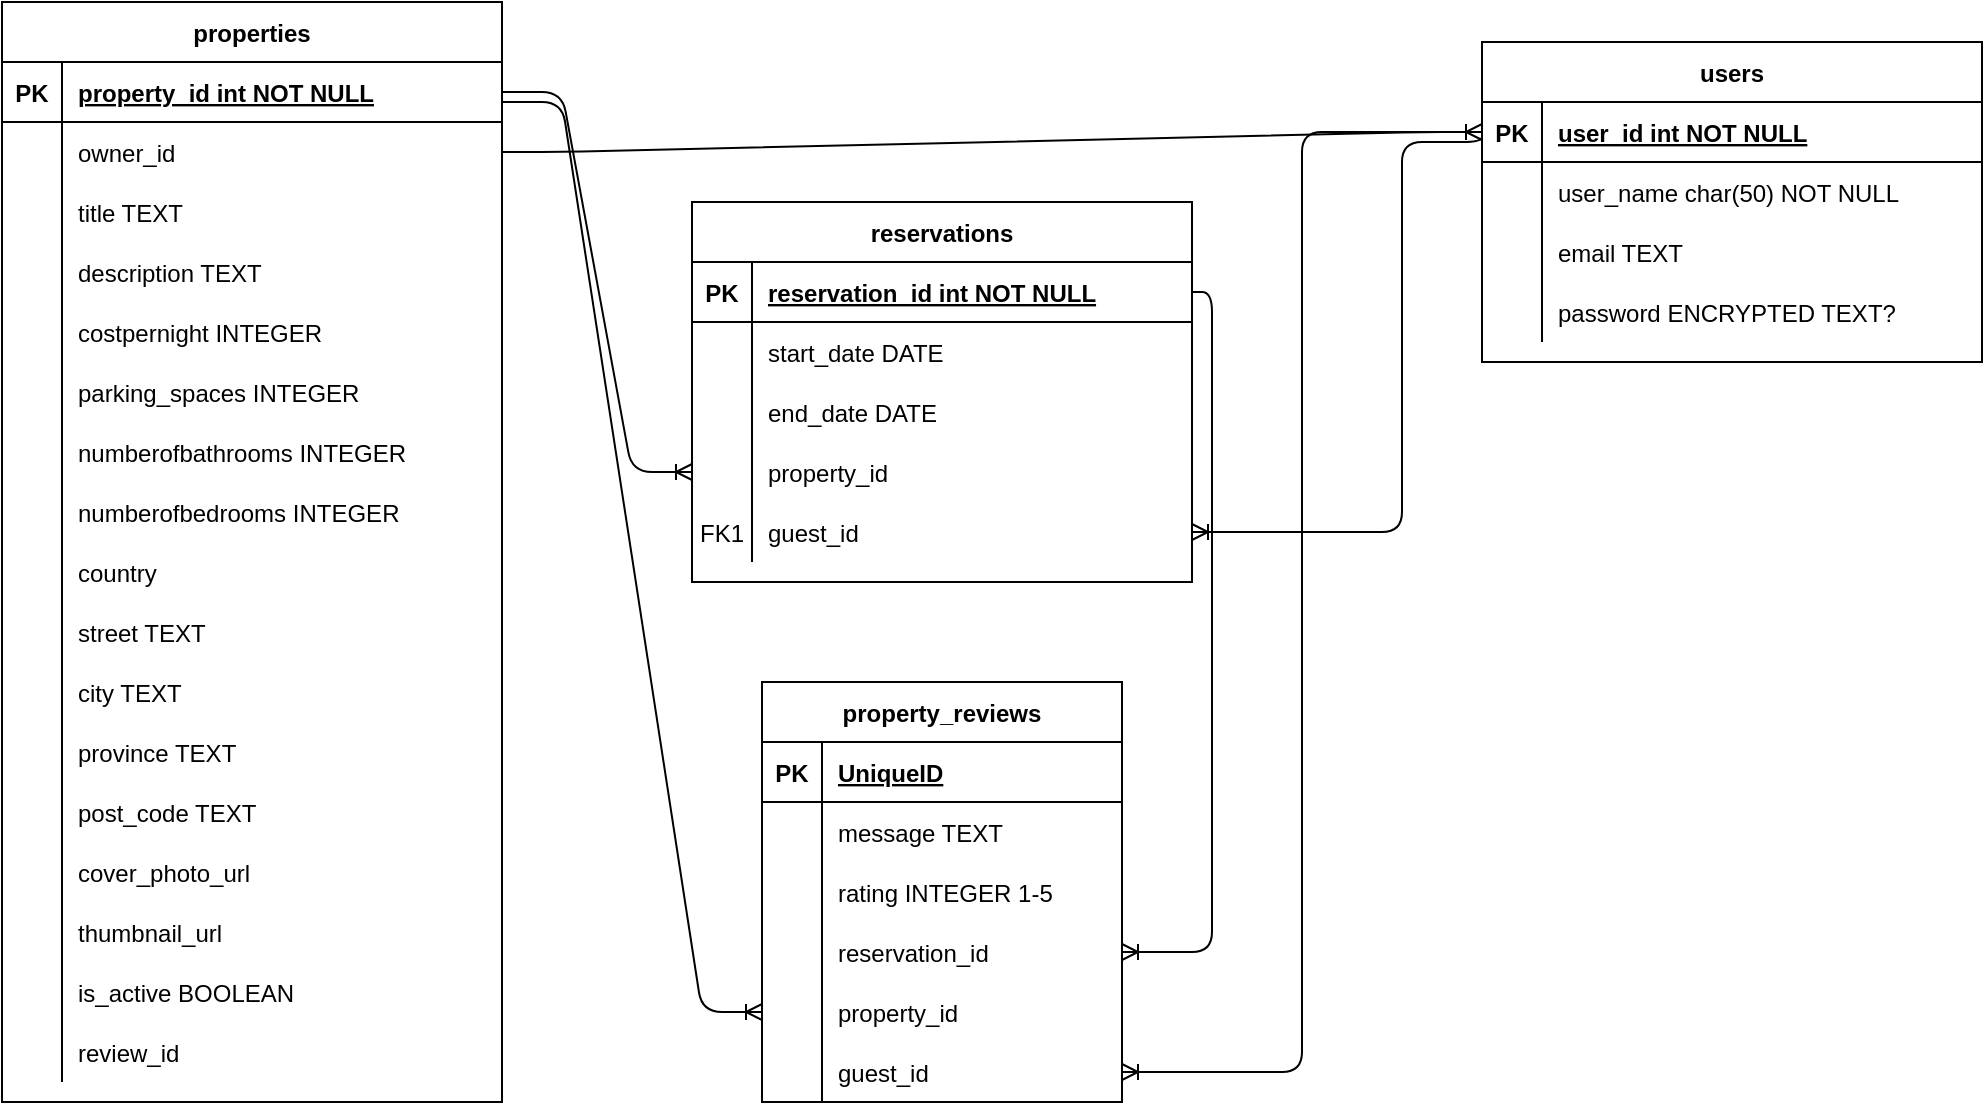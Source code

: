 <mxfile version="13.6.3" type="github">
  <diagram id="R2lEEEUBdFMjLlhIrx00" name="Page-1">
    <mxGraphModel dx="1298" dy="717" grid="1" gridSize="10" guides="1" tooltips="1" connect="1" arrows="1" fold="1" page="1" pageScale="1" pageWidth="1100" pageHeight="850" math="0" shadow="0" extFonts="Permanent Marker^https://fonts.googleapis.com/css?family=Permanent+Marker">
      <root>
        <mxCell id="0" />
        <mxCell id="1" parent="0" />
        <mxCell id="C-vyLk0tnHw3VtMMgP7b-2" value="properties" style="shape=table;startSize=30;container=1;collapsible=1;childLayout=tableLayout;fixedRows=1;rowLines=0;fontStyle=1;align=center;resizeLast=1;" parent="1" vertex="1">
          <mxGeometry x="80" y="20" width="250" height="550" as="geometry" />
        </mxCell>
        <mxCell id="C-vyLk0tnHw3VtMMgP7b-3" value="" style="shape=partialRectangle;collapsible=0;dropTarget=0;pointerEvents=0;fillColor=none;points=[[0,0.5],[1,0.5]];portConstraint=eastwest;top=0;left=0;right=0;bottom=1;" parent="C-vyLk0tnHw3VtMMgP7b-2" vertex="1">
          <mxGeometry y="30" width="250" height="30" as="geometry" />
        </mxCell>
        <mxCell id="C-vyLk0tnHw3VtMMgP7b-4" value="PK" style="shape=partialRectangle;overflow=hidden;connectable=0;fillColor=none;top=0;left=0;bottom=0;right=0;fontStyle=1;" parent="C-vyLk0tnHw3VtMMgP7b-3" vertex="1">
          <mxGeometry width="30" height="30" as="geometry" />
        </mxCell>
        <mxCell id="C-vyLk0tnHw3VtMMgP7b-5" value="property_id int NOT NULL " style="shape=partialRectangle;overflow=hidden;connectable=0;fillColor=none;top=0;left=0;bottom=0;right=0;align=left;spacingLeft=6;fontStyle=5;" parent="C-vyLk0tnHw3VtMMgP7b-3" vertex="1">
          <mxGeometry x="30" width="220" height="30" as="geometry" />
        </mxCell>
        <mxCell id="7va8CtGLx5WnypO9OoYM-45" value="" style="shape=partialRectangle;collapsible=0;dropTarget=0;pointerEvents=0;fillColor=none;top=0;left=0;bottom=0;right=0;points=[[0,0.5],[1,0.5]];portConstraint=eastwest;" vertex="1" parent="C-vyLk0tnHw3VtMMgP7b-2">
          <mxGeometry y="60" width="250" height="30" as="geometry" />
        </mxCell>
        <mxCell id="7va8CtGLx5WnypO9OoYM-46" value="" style="shape=partialRectangle;connectable=0;fillColor=none;top=0;left=0;bottom=0;right=0;editable=1;overflow=hidden;" vertex="1" parent="7va8CtGLx5WnypO9OoYM-45">
          <mxGeometry width="30" height="30" as="geometry" />
        </mxCell>
        <mxCell id="7va8CtGLx5WnypO9OoYM-47" value="owner_id" style="shape=partialRectangle;connectable=0;fillColor=none;top=0;left=0;bottom=0;right=0;align=left;spacingLeft=6;overflow=hidden;" vertex="1" parent="7va8CtGLx5WnypO9OoYM-45">
          <mxGeometry x="30" width="220" height="30" as="geometry" />
        </mxCell>
        <mxCell id="C-vyLk0tnHw3VtMMgP7b-6" value="" style="shape=partialRectangle;collapsible=0;dropTarget=0;pointerEvents=0;fillColor=none;points=[[0,0.5],[1,0.5]];portConstraint=eastwest;top=0;left=0;right=0;bottom=0;" parent="C-vyLk0tnHw3VtMMgP7b-2" vertex="1">
          <mxGeometry y="90" width="250" height="30" as="geometry" />
        </mxCell>
        <mxCell id="C-vyLk0tnHw3VtMMgP7b-7" value="" style="shape=partialRectangle;overflow=hidden;connectable=0;fillColor=none;top=0;left=0;bottom=0;right=0;" parent="C-vyLk0tnHw3VtMMgP7b-6" vertex="1">
          <mxGeometry width="30" height="30" as="geometry" />
        </mxCell>
        <mxCell id="C-vyLk0tnHw3VtMMgP7b-8" value="title TEXT" style="shape=partialRectangle;overflow=hidden;connectable=0;fillColor=none;top=0;left=0;bottom=0;right=0;align=left;spacingLeft=6;" parent="C-vyLk0tnHw3VtMMgP7b-6" vertex="1">
          <mxGeometry x="30" width="220" height="30" as="geometry" />
        </mxCell>
        <mxCell id="7va8CtGLx5WnypO9OoYM-20" value="" style="shape=partialRectangle;collapsible=0;dropTarget=0;pointerEvents=0;fillColor=none;top=0;left=0;bottom=0;right=0;points=[[0,0.5],[1,0.5]];portConstraint=eastwest;" vertex="1" parent="C-vyLk0tnHw3VtMMgP7b-2">
          <mxGeometry y="120" width="250" height="30" as="geometry" />
        </mxCell>
        <mxCell id="7va8CtGLx5WnypO9OoYM-21" value="" style="shape=partialRectangle;connectable=0;fillColor=none;top=0;left=0;bottom=0;right=0;editable=1;overflow=hidden;" vertex="1" parent="7va8CtGLx5WnypO9OoYM-20">
          <mxGeometry width="30" height="30" as="geometry" />
        </mxCell>
        <mxCell id="7va8CtGLx5WnypO9OoYM-22" value="description TEXT" style="shape=partialRectangle;connectable=0;fillColor=none;top=0;left=0;bottom=0;right=0;align=left;spacingLeft=6;overflow=hidden;" vertex="1" parent="7va8CtGLx5WnypO9OoYM-20">
          <mxGeometry x="30" width="220" height="30" as="geometry" />
        </mxCell>
        <mxCell id="7va8CtGLx5WnypO9OoYM-24" value="" style="shape=partialRectangle;collapsible=0;dropTarget=0;pointerEvents=0;fillColor=none;top=0;left=0;bottom=0;right=0;points=[[0,0.5],[1,0.5]];portConstraint=eastwest;" vertex="1" parent="C-vyLk0tnHw3VtMMgP7b-2">
          <mxGeometry y="150" width="250" height="30" as="geometry" />
        </mxCell>
        <mxCell id="7va8CtGLx5WnypO9OoYM-25" value="" style="shape=partialRectangle;connectable=0;fillColor=none;top=0;left=0;bottom=0;right=0;editable=1;overflow=hidden;" vertex="1" parent="7va8CtGLx5WnypO9OoYM-24">
          <mxGeometry width="30" height="30" as="geometry" />
        </mxCell>
        <mxCell id="7va8CtGLx5WnypO9OoYM-26" value="costpernight INTEGER" style="shape=partialRectangle;connectable=0;fillColor=none;top=0;left=0;bottom=0;right=0;align=left;spacingLeft=6;overflow=hidden;" vertex="1" parent="7va8CtGLx5WnypO9OoYM-24">
          <mxGeometry x="30" width="220" height="30" as="geometry" />
        </mxCell>
        <mxCell id="7va8CtGLx5WnypO9OoYM-27" value="" style="shape=partialRectangle;collapsible=0;dropTarget=0;pointerEvents=0;fillColor=none;top=0;left=0;bottom=0;right=0;points=[[0,0.5],[1,0.5]];portConstraint=eastwest;" vertex="1" parent="C-vyLk0tnHw3VtMMgP7b-2">
          <mxGeometry y="180" width="250" height="30" as="geometry" />
        </mxCell>
        <mxCell id="7va8CtGLx5WnypO9OoYM-28" value="" style="shape=partialRectangle;connectable=0;fillColor=none;top=0;left=0;bottom=0;right=0;editable=1;overflow=hidden;" vertex="1" parent="7va8CtGLx5WnypO9OoYM-27">
          <mxGeometry width="30" height="30" as="geometry" />
        </mxCell>
        <mxCell id="7va8CtGLx5WnypO9OoYM-29" value="parking_spaces INTEGER" style="shape=partialRectangle;connectable=0;fillColor=none;top=0;left=0;bottom=0;right=0;align=left;spacingLeft=6;overflow=hidden;" vertex="1" parent="7va8CtGLx5WnypO9OoYM-27">
          <mxGeometry x="30" width="220" height="30" as="geometry" />
        </mxCell>
        <mxCell id="7va8CtGLx5WnypO9OoYM-33" value="" style="shape=partialRectangle;collapsible=0;dropTarget=0;pointerEvents=0;fillColor=none;top=0;left=0;bottom=0;right=0;points=[[0,0.5],[1,0.5]];portConstraint=eastwest;" vertex="1" parent="C-vyLk0tnHw3VtMMgP7b-2">
          <mxGeometry y="210" width="250" height="30" as="geometry" />
        </mxCell>
        <mxCell id="7va8CtGLx5WnypO9OoYM-34" value="" style="shape=partialRectangle;connectable=0;fillColor=none;top=0;left=0;bottom=0;right=0;editable=1;overflow=hidden;" vertex="1" parent="7va8CtGLx5WnypO9OoYM-33">
          <mxGeometry width="30" height="30" as="geometry" />
        </mxCell>
        <mxCell id="7va8CtGLx5WnypO9OoYM-35" value="numberofbathrooms INTEGER" style="shape=partialRectangle;connectable=0;fillColor=none;top=0;left=0;bottom=0;right=0;align=left;spacingLeft=6;overflow=hidden;" vertex="1" parent="7va8CtGLx5WnypO9OoYM-33">
          <mxGeometry x="30" width="220" height="30" as="geometry" />
        </mxCell>
        <mxCell id="7va8CtGLx5WnypO9OoYM-30" value="" style="shape=partialRectangle;collapsible=0;dropTarget=0;pointerEvents=0;fillColor=none;top=0;left=0;bottom=0;right=0;points=[[0,0.5],[1,0.5]];portConstraint=eastwest;" vertex="1" parent="C-vyLk0tnHw3VtMMgP7b-2">
          <mxGeometry y="240" width="250" height="30" as="geometry" />
        </mxCell>
        <mxCell id="7va8CtGLx5WnypO9OoYM-31" value="" style="shape=partialRectangle;connectable=0;fillColor=none;top=0;left=0;bottom=0;right=0;editable=1;overflow=hidden;" vertex="1" parent="7va8CtGLx5WnypO9OoYM-30">
          <mxGeometry width="30" height="30" as="geometry" />
        </mxCell>
        <mxCell id="7va8CtGLx5WnypO9OoYM-32" value="numberofbedrooms INTEGER" style="shape=partialRectangle;connectable=0;fillColor=none;top=0;left=0;bottom=0;right=0;align=left;spacingLeft=6;overflow=hidden;" vertex="1" parent="7va8CtGLx5WnypO9OoYM-30">
          <mxGeometry x="30" width="220" height="30" as="geometry" />
        </mxCell>
        <mxCell id="7va8CtGLx5WnypO9OoYM-39" value="" style="shape=partialRectangle;collapsible=0;dropTarget=0;pointerEvents=0;fillColor=none;top=0;left=0;bottom=0;right=0;points=[[0,0.5],[1,0.5]];portConstraint=eastwest;" vertex="1" parent="C-vyLk0tnHw3VtMMgP7b-2">
          <mxGeometry y="270" width="250" height="30" as="geometry" />
        </mxCell>
        <mxCell id="7va8CtGLx5WnypO9OoYM-40" value="" style="shape=partialRectangle;connectable=0;fillColor=none;top=0;left=0;bottom=0;right=0;editable=1;overflow=hidden;" vertex="1" parent="7va8CtGLx5WnypO9OoYM-39">
          <mxGeometry width="30" height="30" as="geometry" />
        </mxCell>
        <mxCell id="7va8CtGLx5WnypO9OoYM-41" value="country" style="shape=partialRectangle;connectable=0;fillColor=none;top=0;left=0;bottom=0;right=0;align=left;spacingLeft=6;overflow=hidden;" vertex="1" parent="7va8CtGLx5WnypO9OoYM-39">
          <mxGeometry x="30" width="220" height="30" as="geometry" />
        </mxCell>
        <mxCell id="7va8CtGLx5WnypO9OoYM-74" value="" style="shape=partialRectangle;collapsible=0;dropTarget=0;pointerEvents=0;fillColor=none;top=0;left=0;bottom=0;right=0;points=[[0,0.5],[1,0.5]];portConstraint=eastwest;" vertex="1" parent="C-vyLk0tnHw3VtMMgP7b-2">
          <mxGeometry y="300" width="250" height="30" as="geometry" />
        </mxCell>
        <mxCell id="7va8CtGLx5WnypO9OoYM-75" value="" style="shape=partialRectangle;connectable=0;fillColor=none;top=0;left=0;bottom=0;right=0;editable=1;overflow=hidden;" vertex="1" parent="7va8CtGLx5WnypO9OoYM-74">
          <mxGeometry width="30" height="30" as="geometry" />
        </mxCell>
        <mxCell id="7va8CtGLx5WnypO9OoYM-76" value="street TEXT" style="shape=partialRectangle;connectable=0;fillColor=none;top=0;left=0;bottom=0;right=0;align=left;spacingLeft=6;overflow=hidden;" vertex="1" parent="7va8CtGLx5WnypO9OoYM-74">
          <mxGeometry x="30" width="220" height="30" as="geometry" />
        </mxCell>
        <mxCell id="7va8CtGLx5WnypO9OoYM-77" value="" style="shape=partialRectangle;collapsible=0;dropTarget=0;pointerEvents=0;fillColor=none;top=0;left=0;bottom=0;right=0;points=[[0,0.5],[1,0.5]];portConstraint=eastwest;" vertex="1" parent="C-vyLk0tnHw3VtMMgP7b-2">
          <mxGeometry y="330" width="250" height="30" as="geometry" />
        </mxCell>
        <mxCell id="7va8CtGLx5WnypO9OoYM-78" value="" style="shape=partialRectangle;connectable=0;fillColor=none;top=0;left=0;bottom=0;right=0;editable=1;overflow=hidden;" vertex="1" parent="7va8CtGLx5WnypO9OoYM-77">
          <mxGeometry width="30" height="30" as="geometry" />
        </mxCell>
        <mxCell id="7va8CtGLx5WnypO9OoYM-79" value="city TEXT" style="shape=partialRectangle;connectable=0;fillColor=none;top=0;left=0;bottom=0;right=0;align=left;spacingLeft=6;overflow=hidden;" vertex="1" parent="7va8CtGLx5WnypO9OoYM-77">
          <mxGeometry x="30" width="220" height="30" as="geometry" />
        </mxCell>
        <mxCell id="7va8CtGLx5WnypO9OoYM-80" value="" style="shape=partialRectangle;collapsible=0;dropTarget=0;pointerEvents=0;fillColor=none;top=0;left=0;bottom=0;right=0;points=[[0,0.5],[1,0.5]];portConstraint=eastwest;" vertex="1" parent="C-vyLk0tnHw3VtMMgP7b-2">
          <mxGeometry y="360" width="250" height="30" as="geometry" />
        </mxCell>
        <mxCell id="7va8CtGLx5WnypO9OoYM-81" value="" style="shape=partialRectangle;connectable=0;fillColor=none;top=0;left=0;bottom=0;right=0;editable=1;overflow=hidden;" vertex="1" parent="7va8CtGLx5WnypO9OoYM-80">
          <mxGeometry width="30" height="30" as="geometry" />
        </mxCell>
        <mxCell id="7va8CtGLx5WnypO9OoYM-82" value="province TEXT" style="shape=partialRectangle;connectable=0;fillColor=none;top=0;left=0;bottom=0;right=0;align=left;spacingLeft=6;overflow=hidden;" vertex="1" parent="7va8CtGLx5WnypO9OoYM-80">
          <mxGeometry x="30" width="220" height="30" as="geometry" />
        </mxCell>
        <mxCell id="7va8CtGLx5WnypO9OoYM-84" value="" style="shape=partialRectangle;collapsible=0;dropTarget=0;pointerEvents=0;fillColor=none;top=0;left=0;bottom=0;right=0;points=[[0,0.5],[1,0.5]];portConstraint=eastwest;" vertex="1" parent="C-vyLk0tnHw3VtMMgP7b-2">
          <mxGeometry y="390" width="250" height="30" as="geometry" />
        </mxCell>
        <mxCell id="7va8CtGLx5WnypO9OoYM-85" value="" style="shape=partialRectangle;connectable=0;fillColor=none;top=0;left=0;bottom=0;right=0;editable=1;overflow=hidden;" vertex="1" parent="7va8CtGLx5WnypO9OoYM-84">
          <mxGeometry width="30" height="30" as="geometry" />
        </mxCell>
        <mxCell id="7va8CtGLx5WnypO9OoYM-86" value="post_code TEXT" style="shape=partialRectangle;connectable=0;fillColor=none;top=0;left=0;bottom=0;right=0;align=left;spacingLeft=6;overflow=hidden;" vertex="1" parent="7va8CtGLx5WnypO9OoYM-84">
          <mxGeometry x="30" width="220" height="30" as="geometry" />
        </mxCell>
        <mxCell id="7va8CtGLx5WnypO9OoYM-36" value="" style="shape=partialRectangle;collapsible=0;dropTarget=0;pointerEvents=0;fillColor=none;top=0;left=0;bottom=0;right=0;points=[[0,0.5],[1,0.5]];portConstraint=eastwest;" vertex="1" parent="C-vyLk0tnHw3VtMMgP7b-2">
          <mxGeometry y="420" width="250" height="30" as="geometry" />
        </mxCell>
        <mxCell id="7va8CtGLx5WnypO9OoYM-37" value="" style="shape=partialRectangle;connectable=0;fillColor=none;top=0;left=0;bottom=0;right=0;editable=1;overflow=hidden;" vertex="1" parent="7va8CtGLx5WnypO9OoYM-36">
          <mxGeometry width="30" height="30" as="geometry" />
        </mxCell>
        <mxCell id="7va8CtGLx5WnypO9OoYM-38" value="cover_photo_url" style="shape=partialRectangle;connectable=0;fillColor=none;top=0;left=0;bottom=0;right=0;align=left;spacingLeft=6;overflow=hidden;" vertex="1" parent="7va8CtGLx5WnypO9OoYM-36">
          <mxGeometry x="30" width="220" height="30" as="geometry" />
        </mxCell>
        <mxCell id="7va8CtGLx5WnypO9OoYM-58" value="" style="shape=partialRectangle;collapsible=0;dropTarget=0;pointerEvents=0;fillColor=none;top=0;left=0;bottom=0;right=0;points=[[0,0.5],[1,0.5]];portConstraint=eastwest;" vertex="1" parent="C-vyLk0tnHw3VtMMgP7b-2">
          <mxGeometry y="450" width="250" height="30" as="geometry" />
        </mxCell>
        <mxCell id="7va8CtGLx5WnypO9OoYM-59" value="" style="shape=partialRectangle;connectable=0;fillColor=none;top=0;left=0;bottom=0;right=0;editable=1;overflow=hidden;" vertex="1" parent="7va8CtGLx5WnypO9OoYM-58">
          <mxGeometry width="30" height="30" as="geometry" />
        </mxCell>
        <mxCell id="7va8CtGLx5WnypO9OoYM-60" value="thumbnail_url" style="shape=partialRectangle;connectable=0;fillColor=none;top=0;left=0;bottom=0;right=0;align=left;spacingLeft=6;overflow=hidden;" vertex="1" parent="7va8CtGLx5WnypO9OoYM-58">
          <mxGeometry x="30" width="220" height="30" as="geometry" />
        </mxCell>
        <mxCell id="7va8CtGLx5WnypO9OoYM-42" value="" style="shape=partialRectangle;collapsible=0;dropTarget=0;pointerEvents=0;fillColor=none;top=0;left=0;bottom=0;right=0;points=[[0,0.5],[1,0.5]];portConstraint=eastwest;" vertex="1" parent="C-vyLk0tnHw3VtMMgP7b-2">
          <mxGeometry y="480" width="250" height="30" as="geometry" />
        </mxCell>
        <mxCell id="7va8CtGLx5WnypO9OoYM-43" value="" style="shape=partialRectangle;connectable=0;fillColor=none;top=0;left=0;bottom=0;right=0;editable=1;overflow=hidden;" vertex="1" parent="7va8CtGLx5WnypO9OoYM-42">
          <mxGeometry width="30" height="30" as="geometry" />
        </mxCell>
        <mxCell id="7va8CtGLx5WnypO9OoYM-44" value="is_active BOOLEAN" style="shape=partialRectangle;connectable=0;fillColor=none;top=0;left=0;bottom=0;right=0;align=left;spacingLeft=6;overflow=hidden;" vertex="1" parent="7va8CtGLx5WnypO9OoYM-42">
          <mxGeometry x="30" width="220" height="30" as="geometry" />
        </mxCell>
        <mxCell id="7va8CtGLx5WnypO9OoYM-89" value="" style="shape=partialRectangle;collapsible=0;dropTarget=0;pointerEvents=0;fillColor=none;top=0;left=0;bottom=0;right=0;points=[[0,0.5],[1,0.5]];portConstraint=eastwest;" vertex="1" parent="C-vyLk0tnHw3VtMMgP7b-2">
          <mxGeometry y="510" width="250" height="30" as="geometry" />
        </mxCell>
        <mxCell id="7va8CtGLx5WnypO9OoYM-90" value="" style="shape=partialRectangle;connectable=0;fillColor=none;top=0;left=0;bottom=0;right=0;editable=1;overflow=hidden;" vertex="1" parent="7va8CtGLx5WnypO9OoYM-89">
          <mxGeometry width="30" height="30" as="geometry" />
        </mxCell>
        <mxCell id="7va8CtGLx5WnypO9OoYM-91" value="review_id" style="shape=partialRectangle;connectable=0;fillColor=none;top=0;left=0;bottom=0;right=0;align=left;spacingLeft=6;overflow=hidden;" vertex="1" parent="7va8CtGLx5WnypO9OoYM-89">
          <mxGeometry x="30" width="220" height="30" as="geometry" />
        </mxCell>
        <mxCell id="7va8CtGLx5WnypO9OoYM-1" value="property_reviews" style="shape=table;startSize=30;container=1;collapsible=1;childLayout=tableLayout;fixedRows=1;rowLines=0;fontStyle=1;align=center;resizeLast=1;" vertex="1" parent="1">
          <mxGeometry x="460" y="360" width="180" height="210" as="geometry" />
        </mxCell>
        <mxCell id="7va8CtGLx5WnypO9OoYM-2" value="" style="shape=partialRectangle;collapsible=0;dropTarget=0;pointerEvents=0;fillColor=none;top=0;left=0;bottom=1;right=0;points=[[0,0.5],[1,0.5]];portConstraint=eastwest;" vertex="1" parent="7va8CtGLx5WnypO9OoYM-1">
          <mxGeometry y="30" width="180" height="30" as="geometry" />
        </mxCell>
        <mxCell id="7va8CtGLx5WnypO9OoYM-3" value="PK" style="shape=partialRectangle;connectable=0;fillColor=none;top=0;left=0;bottom=0;right=0;fontStyle=1;overflow=hidden;" vertex="1" parent="7va8CtGLx5WnypO9OoYM-2">
          <mxGeometry width="30" height="30" as="geometry" />
        </mxCell>
        <mxCell id="7va8CtGLx5WnypO9OoYM-4" value="UniqueID" style="shape=partialRectangle;connectable=0;fillColor=none;top=0;left=0;bottom=0;right=0;align=left;spacingLeft=6;fontStyle=5;overflow=hidden;" vertex="1" parent="7va8CtGLx5WnypO9OoYM-2">
          <mxGeometry x="30" width="150" height="30" as="geometry" />
        </mxCell>
        <mxCell id="7va8CtGLx5WnypO9OoYM-5" value="" style="shape=partialRectangle;collapsible=0;dropTarget=0;pointerEvents=0;fillColor=none;top=0;left=0;bottom=0;right=0;points=[[0,0.5],[1,0.5]];portConstraint=eastwest;" vertex="1" parent="7va8CtGLx5WnypO9OoYM-1">
          <mxGeometry y="60" width="180" height="30" as="geometry" />
        </mxCell>
        <mxCell id="7va8CtGLx5WnypO9OoYM-6" value="" style="shape=partialRectangle;connectable=0;fillColor=none;top=0;left=0;bottom=0;right=0;editable=1;overflow=hidden;" vertex="1" parent="7va8CtGLx5WnypO9OoYM-5">
          <mxGeometry width="30" height="30" as="geometry" />
        </mxCell>
        <mxCell id="7va8CtGLx5WnypO9OoYM-7" value="message TEXT" style="shape=partialRectangle;connectable=0;fillColor=none;top=0;left=0;bottom=0;right=0;align=left;spacingLeft=6;overflow=hidden;" vertex="1" parent="7va8CtGLx5WnypO9OoYM-5">
          <mxGeometry x="30" width="150" height="30" as="geometry" />
        </mxCell>
        <mxCell id="7va8CtGLx5WnypO9OoYM-8" value="" style="shape=partialRectangle;collapsible=0;dropTarget=0;pointerEvents=0;fillColor=none;top=0;left=0;bottom=0;right=0;points=[[0,0.5],[1,0.5]];portConstraint=eastwest;" vertex="1" parent="7va8CtGLx5WnypO9OoYM-1">
          <mxGeometry y="90" width="180" height="30" as="geometry" />
        </mxCell>
        <mxCell id="7va8CtGLx5WnypO9OoYM-9" value="" style="shape=partialRectangle;connectable=0;fillColor=none;top=0;left=0;bottom=0;right=0;editable=1;overflow=hidden;" vertex="1" parent="7va8CtGLx5WnypO9OoYM-8">
          <mxGeometry width="30" height="30" as="geometry" />
        </mxCell>
        <mxCell id="7va8CtGLx5WnypO9OoYM-10" value="rating INTEGER 1-5" style="shape=partialRectangle;connectable=0;fillColor=none;top=0;left=0;bottom=0;right=0;align=left;spacingLeft=6;overflow=hidden;" vertex="1" parent="7va8CtGLx5WnypO9OoYM-8">
          <mxGeometry x="30" width="150" height="30" as="geometry" />
        </mxCell>
        <mxCell id="7va8CtGLx5WnypO9OoYM-100" value="" style="shape=partialRectangle;collapsible=0;dropTarget=0;pointerEvents=0;fillColor=none;top=0;left=0;bottom=0;right=0;points=[[0,0.5],[1,0.5]];portConstraint=eastwest;" vertex="1" parent="7va8CtGLx5WnypO9OoYM-1">
          <mxGeometry y="120" width="180" height="30" as="geometry" />
        </mxCell>
        <mxCell id="7va8CtGLx5WnypO9OoYM-101" value="" style="shape=partialRectangle;connectable=0;fillColor=none;top=0;left=0;bottom=0;right=0;editable=1;overflow=hidden;" vertex="1" parent="7va8CtGLx5WnypO9OoYM-100">
          <mxGeometry width="30" height="30" as="geometry" />
        </mxCell>
        <mxCell id="7va8CtGLx5WnypO9OoYM-102" value="reservation_id" style="shape=partialRectangle;connectable=0;fillColor=none;top=0;left=0;bottom=0;right=0;align=left;spacingLeft=6;overflow=hidden;" vertex="1" parent="7va8CtGLx5WnypO9OoYM-100">
          <mxGeometry x="30" width="150" height="30" as="geometry" />
        </mxCell>
        <mxCell id="7va8CtGLx5WnypO9OoYM-97" value="" style="shape=partialRectangle;collapsible=0;dropTarget=0;pointerEvents=0;fillColor=none;top=0;left=0;bottom=0;right=0;points=[[0,0.5],[1,0.5]];portConstraint=eastwest;" vertex="1" parent="7va8CtGLx5WnypO9OoYM-1">
          <mxGeometry y="150" width="180" height="30" as="geometry" />
        </mxCell>
        <mxCell id="7va8CtGLx5WnypO9OoYM-98" value="" style="shape=partialRectangle;connectable=0;fillColor=none;top=0;left=0;bottom=0;right=0;editable=1;overflow=hidden;" vertex="1" parent="7va8CtGLx5WnypO9OoYM-97">
          <mxGeometry width="30" height="30" as="geometry" />
        </mxCell>
        <mxCell id="7va8CtGLx5WnypO9OoYM-99" value="property_id" style="shape=partialRectangle;connectable=0;fillColor=none;top=0;left=0;bottom=0;right=0;align=left;spacingLeft=6;overflow=hidden;" vertex="1" parent="7va8CtGLx5WnypO9OoYM-97">
          <mxGeometry x="30" width="150" height="30" as="geometry" />
        </mxCell>
        <mxCell id="7va8CtGLx5WnypO9OoYM-11" value="" style="shape=partialRectangle;collapsible=0;dropTarget=0;pointerEvents=0;fillColor=none;top=0;left=0;bottom=0;right=0;points=[[0,0.5],[1,0.5]];portConstraint=eastwest;" vertex="1" parent="7va8CtGLx5WnypO9OoYM-1">
          <mxGeometry y="180" width="180" height="30" as="geometry" />
        </mxCell>
        <mxCell id="7va8CtGLx5WnypO9OoYM-12" value="" style="shape=partialRectangle;connectable=0;fillColor=none;top=0;left=0;bottom=0;right=0;editable=1;overflow=hidden;" vertex="1" parent="7va8CtGLx5WnypO9OoYM-11">
          <mxGeometry width="30" height="30" as="geometry" />
        </mxCell>
        <mxCell id="7va8CtGLx5WnypO9OoYM-13" value="guest_id" style="shape=partialRectangle;connectable=0;fillColor=none;top=0;left=0;bottom=0;right=0;align=left;spacingLeft=6;overflow=hidden;" vertex="1" parent="7va8CtGLx5WnypO9OoYM-11">
          <mxGeometry x="30" width="150" height="30" as="geometry" />
        </mxCell>
        <mxCell id="C-vyLk0tnHw3VtMMgP7b-13" value="reservations" style="shape=table;startSize=30;container=1;collapsible=1;childLayout=tableLayout;fixedRows=1;rowLines=0;fontStyle=1;align=center;resizeLast=1;" parent="1" vertex="1">
          <mxGeometry x="425" y="120" width="250" height="190" as="geometry" />
        </mxCell>
        <mxCell id="C-vyLk0tnHw3VtMMgP7b-14" value="" style="shape=partialRectangle;collapsible=0;dropTarget=0;pointerEvents=0;fillColor=none;points=[[0,0.5],[1,0.5]];portConstraint=eastwest;top=0;left=0;right=0;bottom=1;" parent="C-vyLk0tnHw3VtMMgP7b-13" vertex="1">
          <mxGeometry y="30" width="250" height="30" as="geometry" />
        </mxCell>
        <mxCell id="C-vyLk0tnHw3VtMMgP7b-15" value="PK" style="shape=partialRectangle;overflow=hidden;connectable=0;fillColor=none;top=0;left=0;bottom=0;right=0;fontStyle=1;" parent="C-vyLk0tnHw3VtMMgP7b-14" vertex="1">
          <mxGeometry width="30" height="30" as="geometry" />
        </mxCell>
        <mxCell id="C-vyLk0tnHw3VtMMgP7b-16" value="reservation_id int NOT NULL " style="shape=partialRectangle;overflow=hidden;connectable=0;fillColor=none;top=0;left=0;bottom=0;right=0;align=left;spacingLeft=6;fontStyle=5;" parent="C-vyLk0tnHw3VtMMgP7b-14" vertex="1">
          <mxGeometry x="30" width="220" height="30" as="geometry" />
        </mxCell>
        <mxCell id="C-vyLk0tnHw3VtMMgP7b-17" value="" style="shape=partialRectangle;collapsible=0;dropTarget=0;pointerEvents=0;fillColor=none;points=[[0,0.5],[1,0.5]];portConstraint=eastwest;top=0;left=0;right=0;bottom=0;" parent="C-vyLk0tnHw3VtMMgP7b-13" vertex="1">
          <mxGeometry y="60" width="250" height="30" as="geometry" />
        </mxCell>
        <mxCell id="C-vyLk0tnHw3VtMMgP7b-18" value="" style="shape=partialRectangle;overflow=hidden;connectable=0;fillColor=none;top=0;left=0;bottom=0;right=0;" parent="C-vyLk0tnHw3VtMMgP7b-17" vertex="1">
          <mxGeometry width="30" height="30" as="geometry" />
        </mxCell>
        <mxCell id="C-vyLk0tnHw3VtMMgP7b-19" value="start_date DATE" style="shape=partialRectangle;overflow=hidden;connectable=0;fillColor=none;top=0;left=0;bottom=0;right=0;align=left;spacingLeft=6;" parent="C-vyLk0tnHw3VtMMgP7b-17" vertex="1">
          <mxGeometry x="30" width="220" height="30" as="geometry" />
        </mxCell>
        <mxCell id="C-vyLk0tnHw3VtMMgP7b-20" value="" style="shape=partialRectangle;collapsible=0;dropTarget=0;pointerEvents=0;fillColor=none;points=[[0,0.5],[1,0.5]];portConstraint=eastwest;top=0;left=0;right=0;bottom=0;" parent="C-vyLk0tnHw3VtMMgP7b-13" vertex="1">
          <mxGeometry y="90" width="250" height="30" as="geometry" />
        </mxCell>
        <mxCell id="C-vyLk0tnHw3VtMMgP7b-21" value="" style="shape=partialRectangle;overflow=hidden;connectable=0;fillColor=none;top=0;left=0;bottom=0;right=0;" parent="C-vyLk0tnHw3VtMMgP7b-20" vertex="1">
          <mxGeometry width="30" height="30" as="geometry" />
        </mxCell>
        <mxCell id="C-vyLk0tnHw3VtMMgP7b-22" value="end_date DATE" style="shape=partialRectangle;overflow=hidden;connectable=0;fillColor=none;top=0;left=0;bottom=0;right=0;align=left;spacingLeft=6;" parent="C-vyLk0tnHw3VtMMgP7b-20" vertex="1">
          <mxGeometry x="30" width="220" height="30" as="geometry" />
        </mxCell>
        <mxCell id="7va8CtGLx5WnypO9OoYM-103" value="" style="shape=partialRectangle;collapsible=0;dropTarget=0;pointerEvents=0;fillColor=none;top=0;left=0;bottom=0;right=0;points=[[0,0.5],[1,0.5]];portConstraint=eastwest;" vertex="1" parent="C-vyLk0tnHw3VtMMgP7b-13">
          <mxGeometry y="120" width="250" height="30" as="geometry" />
        </mxCell>
        <mxCell id="7va8CtGLx5WnypO9OoYM-104" value="" style="shape=partialRectangle;connectable=0;fillColor=none;top=0;left=0;bottom=0;right=0;editable=1;overflow=hidden;" vertex="1" parent="7va8CtGLx5WnypO9OoYM-103">
          <mxGeometry width="30" height="30" as="geometry" />
        </mxCell>
        <mxCell id="7va8CtGLx5WnypO9OoYM-105" value="property_id" style="shape=partialRectangle;connectable=0;fillColor=none;top=0;left=0;bottom=0;right=0;align=left;spacingLeft=6;overflow=hidden;" vertex="1" parent="7va8CtGLx5WnypO9OoYM-103">
          <mxGeometry x="30" width="220" height="30" as="geometry" />
        </mxCell>
        <mxCell id="7va8CtGLx5WnypO9OoYM-48" value="" style="shape=partialRectangle;collapsible=0;dropTarget=0;pointerEvents=0;fillColor=none;top=0;left=0;bottom=0;right=0;points=[[0,0.5],[1,0.5]];portConstraint=eastwest;" vertex="1" parent="C-vyLk0tnHw3VtMMgP7b-13">
          <mxGeometry y="150" width="250" height="30" as="geometry" />
        </mxCell>
        <mxCell id="7va8CtGLx5WnypO9OoYM-49" value="FK1" style="shape=partialRectangle;connectable=0;fillColor=none;top=0;left=0;bottom=0;right=0;editable=1;overflow=hidden;" vertex="1" parent="7va8CtGLx5WnypO9OoYM-48">
          <mxGeometry width="30" height="30" as="geometry" />
        </mxCell>
        <mxCell id="7va8CtGLx5WnypO9OoYM-50" value="guest_id" style="shape=partialRectangle;connectable=0;fillColor=none;top=0;left=0;bottom=0;right=0;align=left;spacingLeft=6;overflow=hidden;" vertex="1" parent="7va8CtGLx5WnypO9OoYM-48">
          <mxGeometry x="30" width="220" height="30" as="geometry" />
        </mxCell>
        <mxCell id="7va8CtGLx5WnypO9OoYM-106" value="" style="edgeStyle=orthogonalEdgeStyle;fontSize=12;html=1;endArrow=ERoneToMany;exitX=0;exitY=0.5;exitDx=0;exitDy=0;" edge="1" parent="1" source="C-vyLk0tnHw3VtMMgP7b-24" target="7va8CtGLx5WnypO9OoYM-11">
          <mxGeometry width="100" height="100" relative="1" as="geometry">
            <mxPoint x="800" y="410" as="sourcePoint" />
            <mxPoint x="900" y="310" as="targetPoint" />
          </mxGeometry>
        </mxCell>
        <mxCell id="7va8CtGLx5WnypO9OoYM-107" value="" style="edgeStyle=orthogonalEdgeStyle;fontSize=12;html=1;endArrow=ERoneToMany;exitX=1;exitY=0.5;exitDx=0;exitDy=0;entryX=1;entryY=0.5;entryDx=0;entryDy=0;" edge="1" parent="1" source="C-vyLk0tnHw3VtMMgP7b-14" target="7va8CtGLx5WnypO9OoYM-100">
          <mxGeometry width="100" height="100" relative="1" as="geometry">
            <mxPoint x="740" y="420" as="sourcePoint" />
            <mxPoint x="840" y="320" as="targetPoint" />
          </mxGeometry>
        </mxCell>
        <mxCell id="7va8CtGLx5WnypO9OoYM-108" value="" style="edgeStyle=orthogonalEdgeStyle;fontSize=12;html=1;endArrow=ERoneToMany;entryX=1;entryY=0.5;entryDx=0;entryDy=0;exitX=0;exitY=0.5;exitDx=0;exitDy=0;" edge="1" parent="1" source="C-vyLk0tnHw3VtMMgP7b-24" target="7va8CtGLx5WnypO9OoYM-48">
          <mxGeometry width="100" height="100" relative="1" as="geometry">
            <mxPoint x="820" y="110" as="sourcePoint" />
            <mxPoint x="775" y="300" as="targetPoint" />
            <Array as="points">
              <mxPoint x="820" y="90" />
              <mxPoint x="780" y="90" />
              <mxPoint x="780" y="285" />
            </Array>
          </mxGeometry>
        </mxCell>
        <mxCell id="7va8CtGLx5WnypO9OoYM-109" value="" style="edgeStyle=entityRelationEdgeStyle;fontSize=12;html=1;endArrow=ERoneToMany;exitX=1;exitY=0.5;exitDx=0;exitDy=0;entryX=0;entryY=0.5;entryDx=0;entryDy=0;" edge="1" parent="1" source="7va8CtGLx5WnypO9OoYM-45" target="C-vyLk0tnHw3VtMMgP7b-24">
          <mxGeometry width="100" height="100" relative="1" as="geometry">
            <mxPoint x="675" y="400" as="sourcePoint" />
            <mxPoint x="775" y="300" as="targetPoint" />
          </mxGeometry>
        </mxCell>
        <mxCell id="7va8CtGLx5WnypO9OoYM-110" value="" style="edgeStyle=entityRelationEdgeStyle;fontSize=12;html=1;endArrow=ERoneToMany;entryX=0;entryY=0.5;entryDx=0;entryDy=0;" edge="1" parent="1" target="7va8CtGLx5WnypO9OoYM-97">
          <mxGeometry width="100" height="100" relative="1" as="geometry">
            <mxPoint x="330" y="70" as="sourcePoint" />
            <mxPoint x="770" y="310" as="targetPoint" />
          </mxGeometry>
        </mxCell>
        <mxCell id="7va8CtGLx5WnypO9OoYM-111" value="" style="edgeStyle=entityRelationEdgeStyle;fontSize=12;html=1;endArrow=ERoneToMany;exitX=1;exitY=0.5;exitDx=0;exitDy=0;entryX=0;entryY=0.5;entryDx=0;entryDy=0;" edge="1" parent="1" source="C-vyLk0tnHw3VtMMgP7b-3" target="7va8CtGLx5WnypO9OoYM-103">
          <mxGeometry width="100" height="100" relative="1" as="geometry">
            <mxPoint x="740" y="410" as="sourcePoint" />
            <mxPoint x="840" y="310" as="targetPoint" />
          </mxGeometry>
        </mxCell>
        <mxCell id="C-vyLk0tnHw3VtMMgP7b-23" value="users" style="shape=table;startSize=30;container=1;collapsible=1;childLayout=tableLayout;fixedRows=1;rowLines=0;fontStyle=1;align=center;resizeLast=1;" parent="1" vertex="1">
          <mxGeometry x="820" y="40" width="250" height="160" as="geometry" />
        </mxCell>
        <mxCell id="C-vyLk0tnHw3VtMMgP7b-24" value="" style="shape=partialRectangle;collapsible=0;dropTarget=0;pointerEvents=0;fillColor=none;points=[[0,0.5],[1,0.5]];portConstraint=eastwest;top=0;left=0;right=0;bottom=1;" parent="C-vyLk0tnHw3VtMMgP7b-23" vertex="1">
          <mxGeometry y="30" width="250" height="30" as="geometry" />
        </mxCell>
        <mxCell id="C-vyLk0tnHw3VtMMgP7b-25" value="PK" style="shape=partialRectangle;overflow=hidden;connectable=0;fillColor=none;top=0;left=0;bottom=0;right=0;fontStyle=1;" parent="C-vyLk0tnHw3VtMMgP7b-24" vertex="1">
          <mxGeometry width="30" height="30" as="geometry" />
        </mxCell>
        <mxCell id="C-vyLk0tnHw3VtMMgP7b-26" value="user_id int NOT NULL " style="shape=partialRectangle;overflow=hidden;connectable=0;fillColor=none;top=0;left=0;bottom=0;right=0;align=left;spacingLeft=6;fontStyle=5;" parent="C-vyLk0tnHw3VtMMgP7b-24" vertex="1">
          <mxGeometry x="30" width="220" height="30" as="geometry" />
        </mxCell>
        <mxCell id="C-vyLk0tnHw3VtMMgP7b-27" value="" style="shape=partialRectangle;collapsible=0;dropTarget=0;pointerEvents=0;fillColor=none;points=[[0,0.5],[1,0.5]];portConstraint=eastwest;top=0;left=0;right=0;bottom=0;" parent="C-vyLk0tnHw3VtMMgP7b-23" vertex="1">
          <mxGeometry y="60" width="250" height="30" as="geometry" />
        </mxCell>
        <mxCell id="C-vyLk0tnHw3VtMMgP7b-28" value="" style="shape=partialRectangle;overflow=hidden;connectable=0;fillColor=none;top=0;left=0;bottom=0;right=0;" parent="C-vyLk0tnHw3VtMMgP7b-27" vertex="1">
          <mxGeometry width="30" height="30" as="geometry" />
        </mxCell>
        <mxCell id="C-vyLk0tnHw3VtMMgP7b-29" value="user_name char(50) NOT NULL" style="shape=partialRectangle;overflow=hidden;connectable=0;fillColor=none;top=0;left=0;bottom=0;right=0;align=left;spacingLeft=6;" parent="C-vyLk0tnHw3VtMMgP7b-27" vertex="1">
          <mxGeometry x="30" width="220" height="30" as="geometry" />
        </mxCell>
        <mxCell id="7va8CtGLx5WnypO9OoYM-17" value="" style="shape=partialRectangle;collapsible=0;dropTarget=0;pointerEvents=0;fillColor=none;top=0;left=0;bottom=0;right=0;points=[[0,0.5],[1,0.5]];portConstraint=eastwest;" vertex="1" parent="C-vyLk0tnHw3VtMMgP7b-23">
          <mxGeometry y="90" width="250" height="30" as="geometry" />
        </mxCell>
        <mxCell id="7va8CtGLx5WnypO9OoYM-18" value="" style="shape=partialRectangle;connectable=0;fillColor=none;top=0;left=0;bottom=0;right=0;editable=1;overflow=hidden;" vertex="1" parent="7va8CtGLx5WnypO9OoYM-17">
          <mxGeometry width="30" height="30" as="geometry" />
        </mxCell>
        <mxCell id="7va8CtGLx5WnypO9OoYM-19" value="email TEXT" style="shape=partialRectangle;connectable=0;fillColor=none;top=0;left=0;bottom=0;right=0;align=left;spacingLeft=6;overflow=hidden;" vertex="1" parent="7va8CtGLx5WnypO9OoYM-17">
          <mxGeometry x="30" width="220" height="30" as="geometry" />
        </mxCell>
        <mxCell id="7va8CtGLx5WnypO9OoYM-14" value="" style="shape=partialRectangle;collapsible=0;dropTarget=0;pointerEvents=0;fillColor=none;top=0;left=0;bottom=0;right=0;points=[[0,0.5],[1,0.5]];portConstraint=eastwest;" vertex="1" parent="C-vyLk0tnHw3VtMMgP7b-23">
          <mxGeometry y="120" width="250" height="30" as="geometry" />
        </mxCell>
        <mxCell id="7va8CtGLx5WnypO9OoYM-15" value="" style="shape=partialRectangle;connectable=0;fillColor=none;top=0;left=0;bottom=0;right=0;editable=1;overflow=hidden;" vertex="1" parent="7va8CtGLx5WnypO9OoYM-14">
          <mxGeometry width="30" height="30" as="geometry" />
        </mxCell>
        <mxCell id="7va8CtGLx5WnypO9OoYM-16" value="password ENCRYPTED TEXT?" style="shape=partialRectangle;connectable=0;fillColor=none;top=0;left=0;bottom=0;right=0;align=left;spacingLeft=6;overflow=hidden;" vertex="1" parent="7va8CtGLx5WnypO9OoYM-14">
          <mxGeometry x="30" width="220" height="30" as="geometry" />
        </mxCell>
      </root>
    </mxGraphModel>
  </diagram>
</mxfile>
